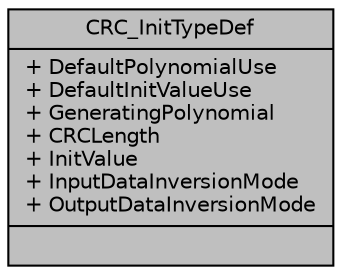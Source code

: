 digraph "CRC_InitTypeDef"
{
  edge [fontname="Helvetica",fontsize="10",labelfontname="Helvetica",labelfontsize="10"];
  node [fontname="Helvetica",fontsize="10",shape=record];
  Node1 [label="{CRC_InitTypeDef\n|+ DefaultPolynomialUse\l+ DefaultInitValueUse\l+ GeneratingPolynomial\l+ CRCLength\l+ InitValue\l+ InputDataInversionMode\l+ OutputDataInversionMode\l|}",height=0.2,width=0.4,color="black", fillcolor="grey75", style="filled", fontcolor="black"];
}
